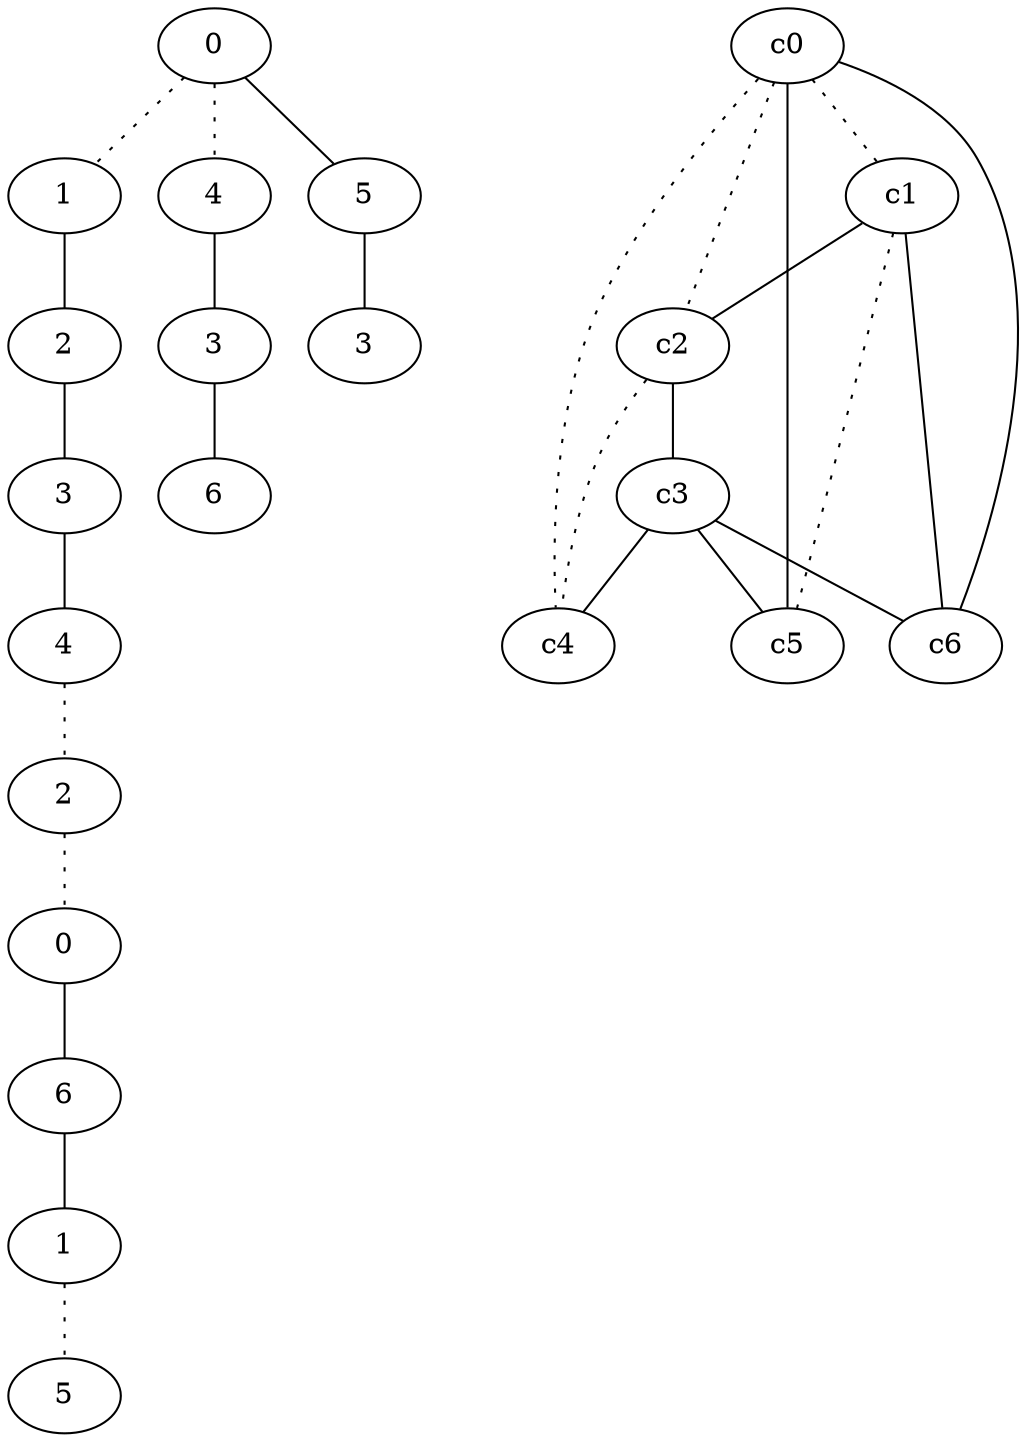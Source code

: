 graph {
a0[label=0];
a1[label=1];
a2[label=2];
a3[label=3];
a4[label=4];
a5[label=2];
a6[label=0];
a7[label=6];
a8[label=1];
a9[label=5];
a10[label=4];
a11[label=3];
a12[label=6];
a13[label=5];
a14[label=3];
a0 -- a1 [style=dotted];
a0 -- a10 [style=dotted];
a0 -- a13;
a1 -- a2;
a2 -- a3;
a3 -- a4;
a4 -- a5 [style=dotted];
a5 -- a6 [style=dotted];
a6 -- a7;
a7 -- a8;
a8 -- a9 [style=dotted];
a10 -- a11;
a11 -- a12;
a13 -- a14;
c0 -- c1 [style=dotted];
c0 -- c2 [style=dotted];
c0 -- c4 [style=dotted];
c0 -- c5;
c0 -- c6;
c1 -- c2;
c1 -- c5 [style=dotted];
c1 -- c6;
c2 -- c3;
c2 -- c4 [style=dotted];
c3 -- c4;
c3 -- c5;
c3 -- c6;
}
